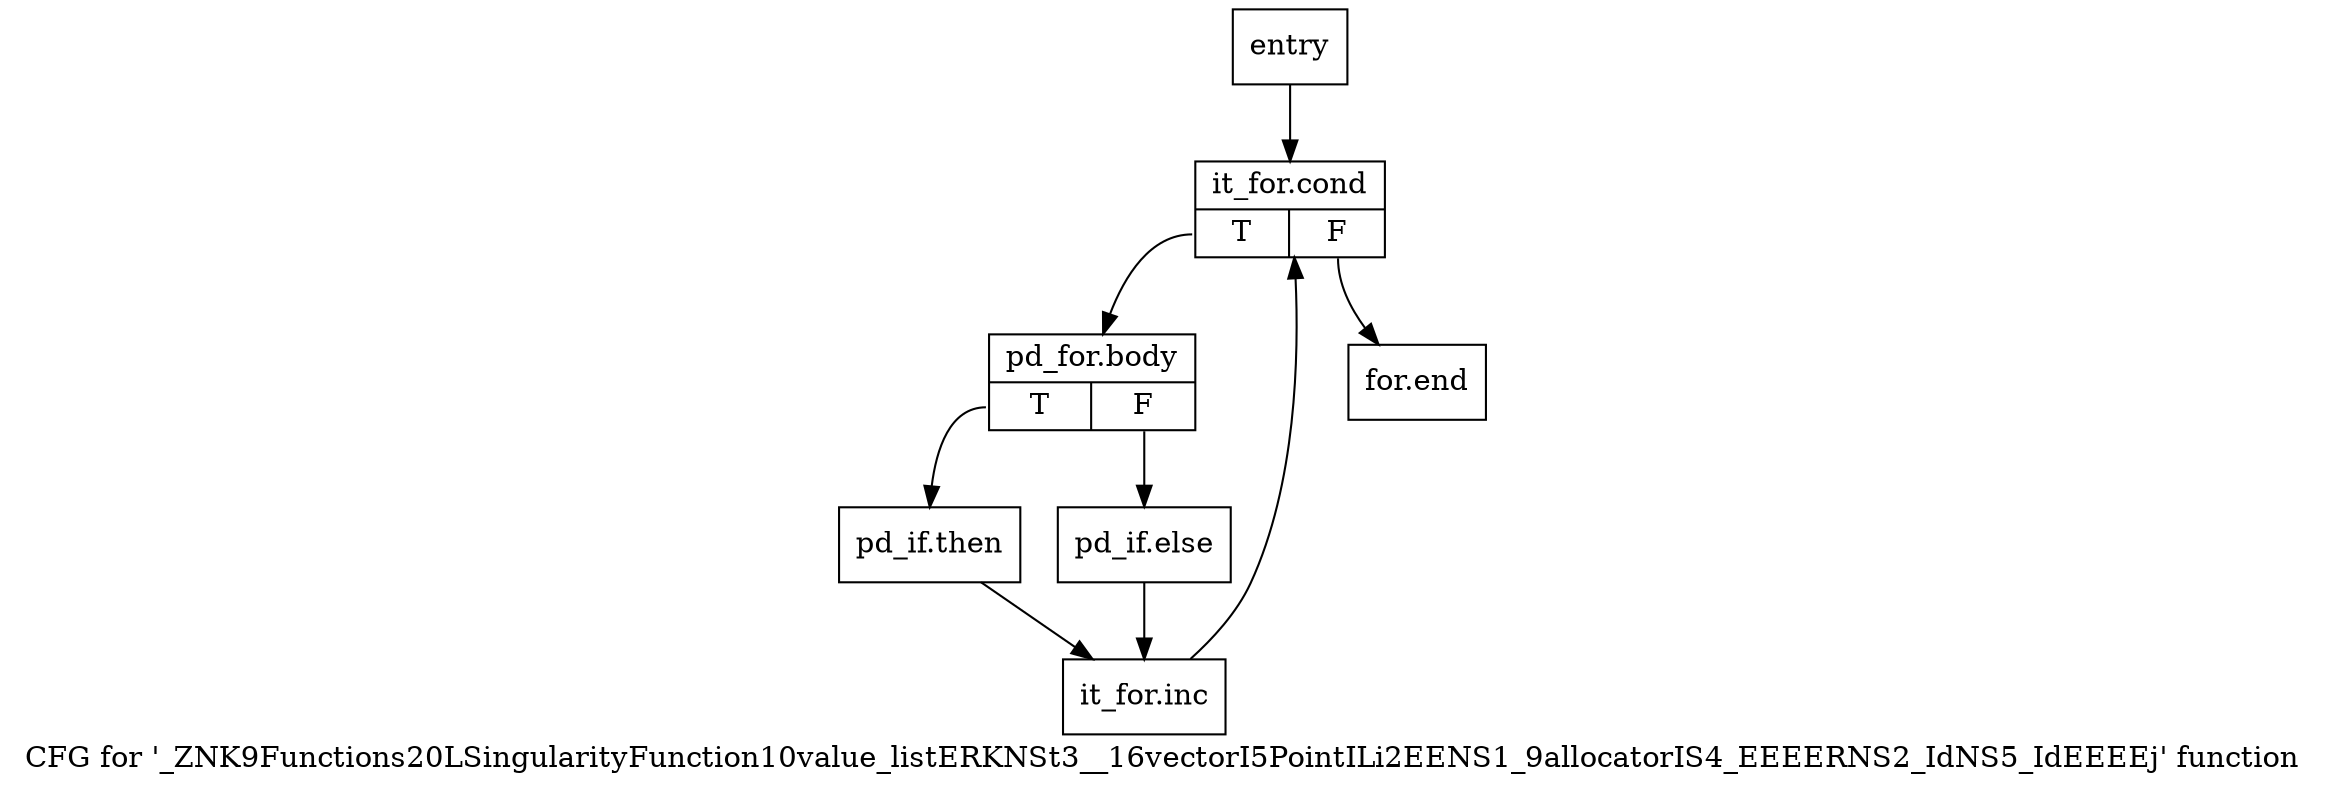 digraph "CFG for '_ZNK9Functions20LSingularityFunction10value_listERKNSt3__16vectorI5PointILi2EENS1_9allocatorIS4_EEEERNS2_IdNS5_IdEEEEj' function" {
	label="CFG for '_ZNK9Functions20LSingularityFunction10value_listERKNSt3__16vectorI5PointILi2EENS1_9allocatorIS4_EEEERNS2_IdNS5_IdEEEEj' function";

	Node0x597f8c0 [shape=record,label="{entry}"];
	Node0x597f8c0 -> Node0x597f910;
	Node0x597f910 [shape=record,label="{it_for.cond|{<s0>T|<s1>F}}"];
	Node0x597f910:s0 -> Node0x597f960;
	Node0x597f910:s1 -> Node0x597faa0;
	Node0x597f960 [shape=record,label="{pd_for.body|{<s0>T|<s1>F}}"];
	Node0x597f960:s0 -> Node0x597f9b0;
	Node0x597f960:s1 -> Node0x597fa00;
	Node0x597f9b0 [shape=record,label="{pd_if.then}"];
	Node0x597f9b0 -> Node0x597fa50;
	Node0x597fa00 [shape=record,label="{pd_if.else}"];
	Node0x597fa00 -> Node0x597fa50;
	Node0x597fa50 [shape=record,label="{it_for.inc}"];
	Node0x597fa50 -> Node0x597f910;
	Node0x597faa0 [shape=record,label="{for.end}"];
}
